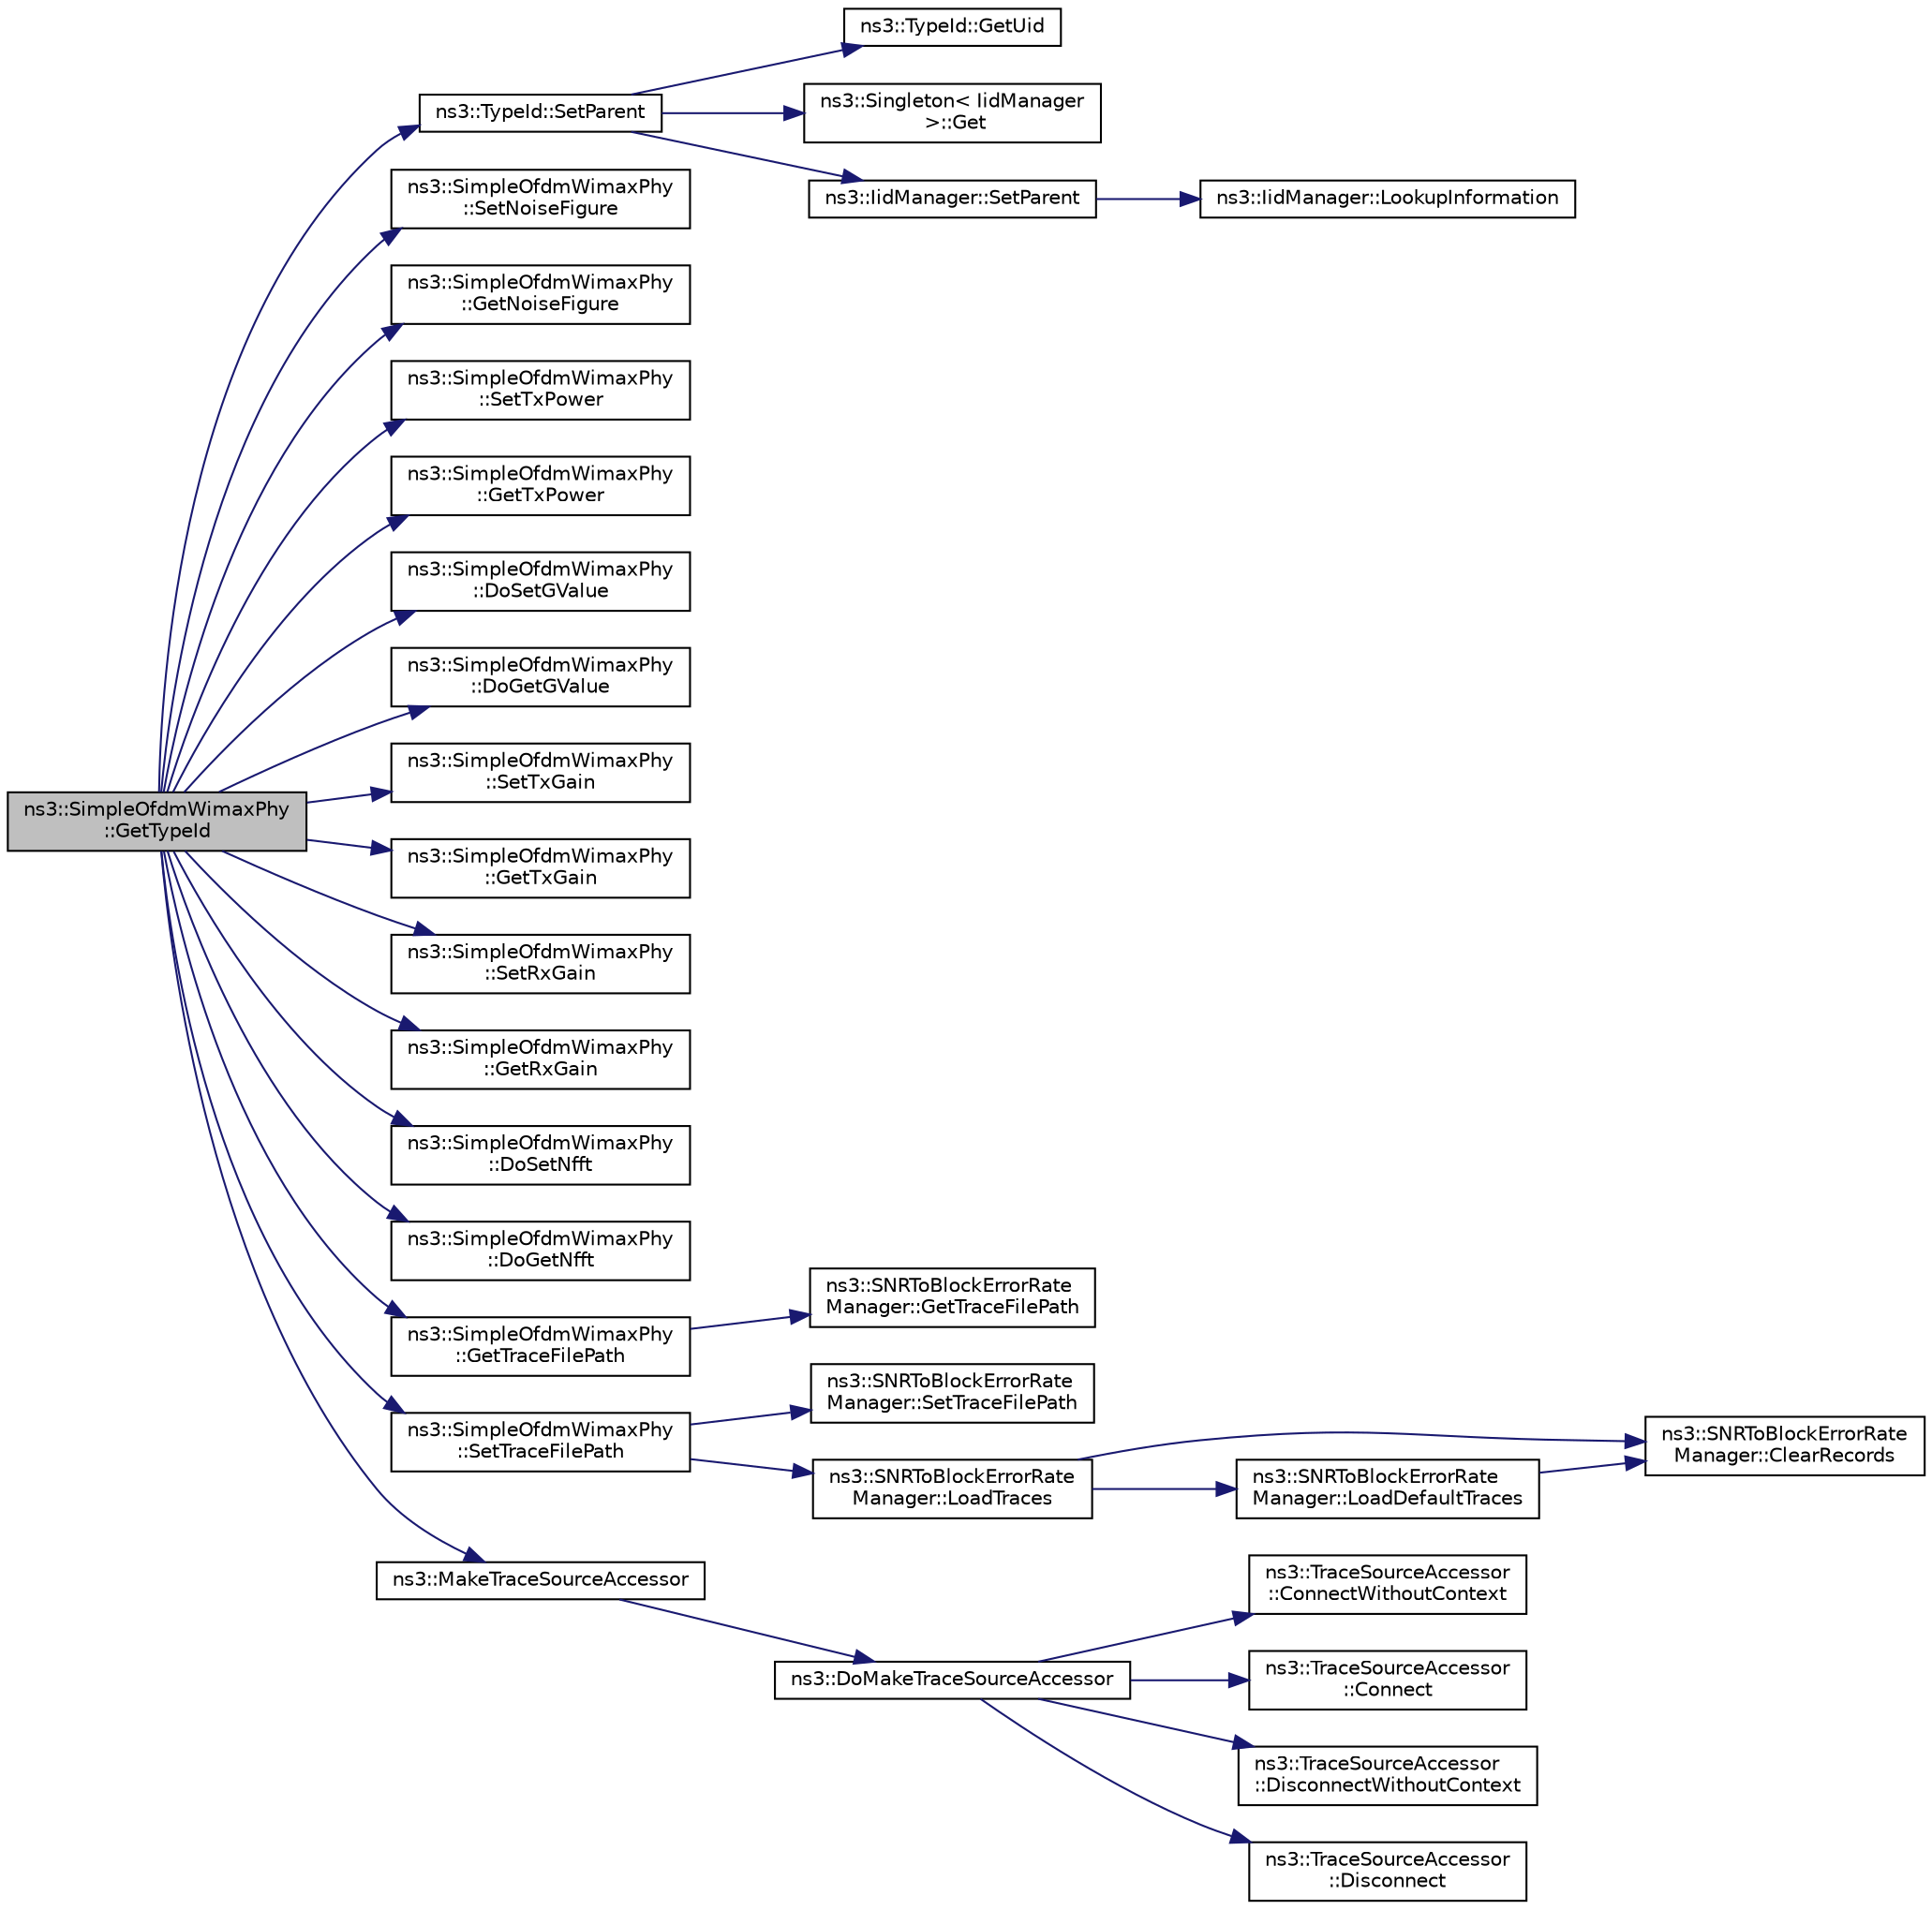 digraph "ns3::SimpleOfdmWimaxPhy::GetTypeId"
{
  edge [fontname="Helvetica",fontsize="10",labelfontname="Helvetica",labelfontsize="10"];
  node [fontname="Helvetica",fontsize="10",shape=record];
  rankdir="LR";
  Node1 [label="ns3::SimpleOfdmWimaxPhy\l::GetTypeId",height=0.2,width=0.4,color="black", fillcolor="grey75", style="filled", fontcolor="black"];
  Node1 -> Node2 [color="midnightblue",fontsize="10",style="solid"];
  Node2 [label="ns3::TypeId::SetParent",height=0.2,width=0.4,color="black", fillcolor="white", style="filled",URL="$d6/d11/classns3_1_1TypeId.html#abaaca67ab7d2471067e7c275df0f7309"];
  Node2 -> Node3 [color="midnightblue",fontsize="10",style="solid"];
  Node3 [label="ns3::TypeId::GetUid",height=0.2,width=0.4,color="black", fillcolor="white", style="filled",URL="$d6/d11/classns3_1_1TypeId.html#acd3e41de6340d06299f4fd63e2ed8da0"];
  Node2 -> Node4 [color="midnightblue",fontsize="10",style="solid"];
  Node4 [label="ns3::Singleton\< IidManager\l \>::Get",height=0.2,width=0.4,color="black", fillcolor="white", style="filled",URL="$d8/d77/classns3_1_1Singleton.html#a80a2cd3c25a27ea72add7a9f7a141ffa"];
  Node2 -> Node5 [color="midnightblue",fontsize="10",style="solid"];
  Node5 [label="ns3::IidManager::SetParent",height=0.2,width=0.4,color="black", fillcolor="white", style="filled",URL="$d4/d1c/classns3_1_1IidManager.html#a4042931260554c907699367b6811426f"];
  Node5 -> Node6 [color="midnightblue",fontsize="10",style="solid"];
  Node6 [label="ns3::IidManager::LookupInformation",height=0.2,width=0.4,color="black", fillcolor="white", style="filled",URL="$d4/d1c/classns3_1_1IidManager.html#a6b1f4ba2815dba27a377e8a8db2384cf"];
  Node1 -> Node7 [color="midnightblue",fontsize="10",style="solid"];
  Node7 [label="ns3::SimpleOfdmWimaxPhy\l::SetNoiseFigure",height=0.2,width=0.4,color="black", fillcolor="white", style="filled",URL="$d5/dba/classns3_1_1SimpleOfdmWimaxPhy.html#a426cbb568da87f5fa7f65551df9da56c",tooltip="set the noise figure of the device "];
  Node1 -> Node8 [color="midnightblue",fontsize="10",style="solid"];
  Node8 [label="ns3::SimpleOfdmWimaxPhy\l::GetNoiseFigure",height=0.2,width=0.4,color="black", fillcolor="white", style="filled",URL="$d5/dba/classns3_1_1SimpleOfdmWimaxPhy.html#a713b5f8355ab5fe168b20dfc9d33b944"];
  Node1 -> Node9 [color="midnightblue",fontsize="10",style="solid"];
  Node9 [label="ns3::SimpleOfdmWimaxPhy\l::SetTxPower",height=0.2,width=0.4,color="black", fillcolor="white", style="filled",URL="$d5/dba/classns3_1_1SimpleOfdmWimaxPhy.html#a7bfbb97865ba8c807191e3650b06f244",tooltip="set the transmission power "];
  Node1 -> Node10 [color="midnightblue",fontsize="10",style="solid"];
  Node10 [label="ns3::SimpleOfdmWimaxPhy\l::GetTxPower",height=0.2,width=0.4,color="black", fillcolor="white", style="filled",URL="$d5/dba/classns3_1_1SimpleOfdmWimaxPhy.html#a1b8b0f59960472009964cf7f115214d9"];
  Node1 -> Node11 [color="midnightblue",fontsize="10",style="solid"];
  Node11 [label="ns3::SimpleOfdmWimaxPhy\l::DoSetGValue",height=0.2,width=0.4,color="black", fillcolor="white", style="filled",URL="$d5/dba/classns3_1_1SimpleOfdmWimaxPhy.html#a18db48588368edf80959491e93517ecc"];
  Node1 -> Node12 [color="midnightblue",fontsize="10",style="solid"];
  Node12 [label="ns3::SimpleOfdmWimaxPhy\l::DoGetGValue",height=0.2,width=0.4,color="black", fillcolor="white", style="filled",URL="$d5/dba/classns3_1_1SimpleOfdmWimaxPhy.html#aadef9c3fe049f03d4a51ce14f3afadd7"];
  Node1 -> Node13 [color="midnightblue",fontsize="10",style="solid"];
  Node13 [label="ns3::SimpleOfdmWimaxPhy\l::SetTxGain",height=0.2,width=0.4,color="black", fillcolor="white", style="filled",URL="$d5/dba/classns3_1_1SimpleOfdmWimaxPhy.html#ab5c2e7555bec65deffc695c90b2ce69b"];
  Node1 -> Node14 [color="midnightblue",fontsize="10",style="solid"];
  Node14 [label="ns3::SimpleOfdmWimaxPhy\l::GetTxGain",height=0.2,width=0.4,color="black", fillcolor="white", style="filled",URL="$d5/dba/classns3_1_1SimpleOfdmWimaxPhy.html#af9cb6087a75341f52c3985e37b860d4c"];
  Node1 -> Node15 [color="midnightblue",fontsize="10",style="solid"];
  Node15 [label="ns3::SimpleOfdmWimaxPhy\l::SetRxGain",height=0.2,width=0.4,color="black", fillcolor="white", style="filled",URL="$d5/dba/classns3_1_1SimpleOfdmWimaxPhy.html#a4707f9c2c7d2729f80db05db589efc81"];
  Node1 -> Node16 [color="midnightblue",fontsize="10",style="solid"];
  Node16 [label="ns3::SimpleOfdmWimaxPhy\l::GetRxGain",height=0.2,width=0.4,color="black", fillcolor="white", style="filled",URL="$d5/dba/classns3_1_1SimpleOfdmWimaxPhy.html#ad9e3c277c963dbee2340fc90f36b1a07"];
  Node1 -> Node17 [color="midnightblue",fontsize="10",style="solid"];
  Node17 [label="ns3::SimpleOfdmWimaxPhy\l::DoSetNfft",height=0.2,width=0.4,color="black", fillcolor="white", style="filled",URL="$d5/dba/classns3_1_1SimpleOfdmWimaxPhy.html#a51906271c767f4880fe489b6567603b5"];
  Node1 -> Node18 [color="midnightblue",fontsize="10",style="solid"];
  Node18 [label="ns3::SimpleOfdmWimaxPhy\l::DoGetNfft",height=0.2,width=0.4,color="black", fillcolor="white", style="filled",URL="$d5/dba/classns3_1_1SimpleOfdmWimaxPhy.html#afbd37bfeff3d01d21c67965cb645e152"];
  Node1 -> Node19 [color="midnightblue",fontsize="10",style="solid"];
  Node19 [label="ns3::SimpleOfdmWimaxPhy\l::GetTraceFilePath",height=0.2,width=0.4,color="black", fillcolor="white", style="filled",URL="$d5/dba/classns3_1_1SimpleOfdmWimaxPhy.html#afe47a07b934f698b5606c4f14b0219bf"];
  Node19 -> Node20 [color="midnightblue",fontsize="10",style="solid"];
  Node20 [label="ns3::SNRToBlockErrorRate\lManager::GetTraceFilePath",height=0.2,width=0.4,color="black", fillcolor="white", style="filled",URL="$dd/d40/classns3_1_1SNRToBlockErrorRateManager.html#a72f2b396f2cdebc877798500bfb8c8aa"];
  Node1 -> Node21 [color="midnightblue",fontsize="10",style="solid"];
  Node21 [label="ns3::SimpleOfdmWimaxPhy\l::SetTraceFilePath",height=0.2,width=0.4,color="black", fillcolor="white", style="filled",URL="$d5/dba/classns3_1_1SimpleOfdmWimaxPhy.html#a3f90e6261b5238201701a7275300b008"];
  Node21 -> Node22 [color="midnightblue",fontsize="10",style="solid"];
  Node22 [label="ns3::SNRToBlockErrorRate\lManager::SetTraceFilePath",height=0.2,width=0.4,color="black", fillcolor="white", style="filled",URL="$dd/d40/classns3_1_1SNRToBlockErrorRateManager.html#ad7896854e5c122930da728e99f13a6a2",tooltip="Set the path of the repository containing the traces. "];
  Node21 -> Node23 [color="midnightblue",fontsize="10",style="solid"];
  Node23 [label="ns3::SNRToBlockErrorRate\lManager::LoadTraces",height=0.2,width=0.4,color="black", fillcolor="white", style="filled",URL="$dd/d40/classns3_1_1SNRToBlockErrorRateManager.html#af5a203f2ae5dd3477ec616b6d0337f62",tooltip="Loads the traces form the repository specified in the constructor or setted by SetTraceFilePath funct..."];
  Node23 -> Node24 [color="midnightblue",fontsize="10",style="solid"];
  Node24 [label="ns3::SNRToBlockErrorRate\lManager::ClearRecords",height=0.2,width=0.4,color="black", fillcolor="white", style="filled",URL="$dd/d40/classns3_1_1SNRToBlockErrorRateManager.html#a164e69eaafc229e1f98a80175481e101",tooltip="Clear records function. "];
  Node23 -> Node25 [color="midnightblue",fontsize="10",style="solid"];
  Node25 [label="ns3::SNRToBlockErrorRate\lManager::LoadDefaultTraces",height=0.2,width=0.4,color="black", fillcolor="white", style="filled",URL="$dd/d40/classns3_1_1SNRToBlockErrorRateManager.html#a50f8ba371742a7d083b1092ea85b51c1",tooltip="Loads the default traces from default-traces.h file. "];
  Node25 -> Node24 [color="midnightblue",fontsize="10",style="solid"];
  Node1 -> Node26 [color="midnightblue",fontsize="10",style="solid"];
  Node26 [label="ns3::MakeTraceSourceAccessor",height=0.2,width=0.4,color="black", fillcolor="white", style="filled",URL="$dd/d41/group__tracing.html#gab21a770b9855af4e8f69f7531ea4a6b0"];
  Node26 -> Node27 [color="midnightblue",fontsize="10",style="solid"];
  Node27 [label="ns3::DoMakeTraceSourceAccessor",height=0.2,width=0.4,color="black", fillcolor="white", style="filled",URL="$dd/d41/group__tracing.html#ga58e9c4db480094cef0bb8d87118146e5"];
  Node27 -> Node28 [color="midnightblue",fontsize="10",style="solid"];
  Node28 [label="ns3::TraceSourceAccessor\l::ConnectWithoutContext",height=0.2,width=0.4,color="black", fillcolor="white", style="filled",URL="$d2/deb/classns3_1_1TraceSourceAccessor.html#a1baf1c36b3d644fe210cc0e0835cfeb9"];
  Node27 -> Node29 [color="midnightblue",fontsize="10",style="solid"];
  Node29 [label="ns3::TraceSourceAccessor\l::Connect",height=0.2,width=0.4,color="black", fillcolor="white", style="filled",URL="$d2/deb/classns3_1_1TraceSourceAccessor.html#a2edac9639d21e12e9aee53c508bef172"];
  Node27 -> Node30 [color="midnightblue",fontsize="10",style="solid"];
  Node30 [label="ns3::TraceSourceAccessor\l::DisconnectWithoutContext",height=0.2,width=0.4,color="black", fillcolor="white", style="filled",URL="$d2/deb/classns3_1_1TraceSourceAccessor.html#a76a36d41611ea647e26884d9bf403544"];
  Node27 -> Node31 [color="midnightblue",fontsize="10",style="solid"];
  Node31 [label="ns3::TraceSourceAccessor\l::Disconnect",height=0.2,width=0.4,color="black", fillcolor="white", style="filled",URL="$d2/deb/classns3_1_1TraceSourceAccessor.html#a366f52ad46fc0c1058e21e24932ab546"];
}
